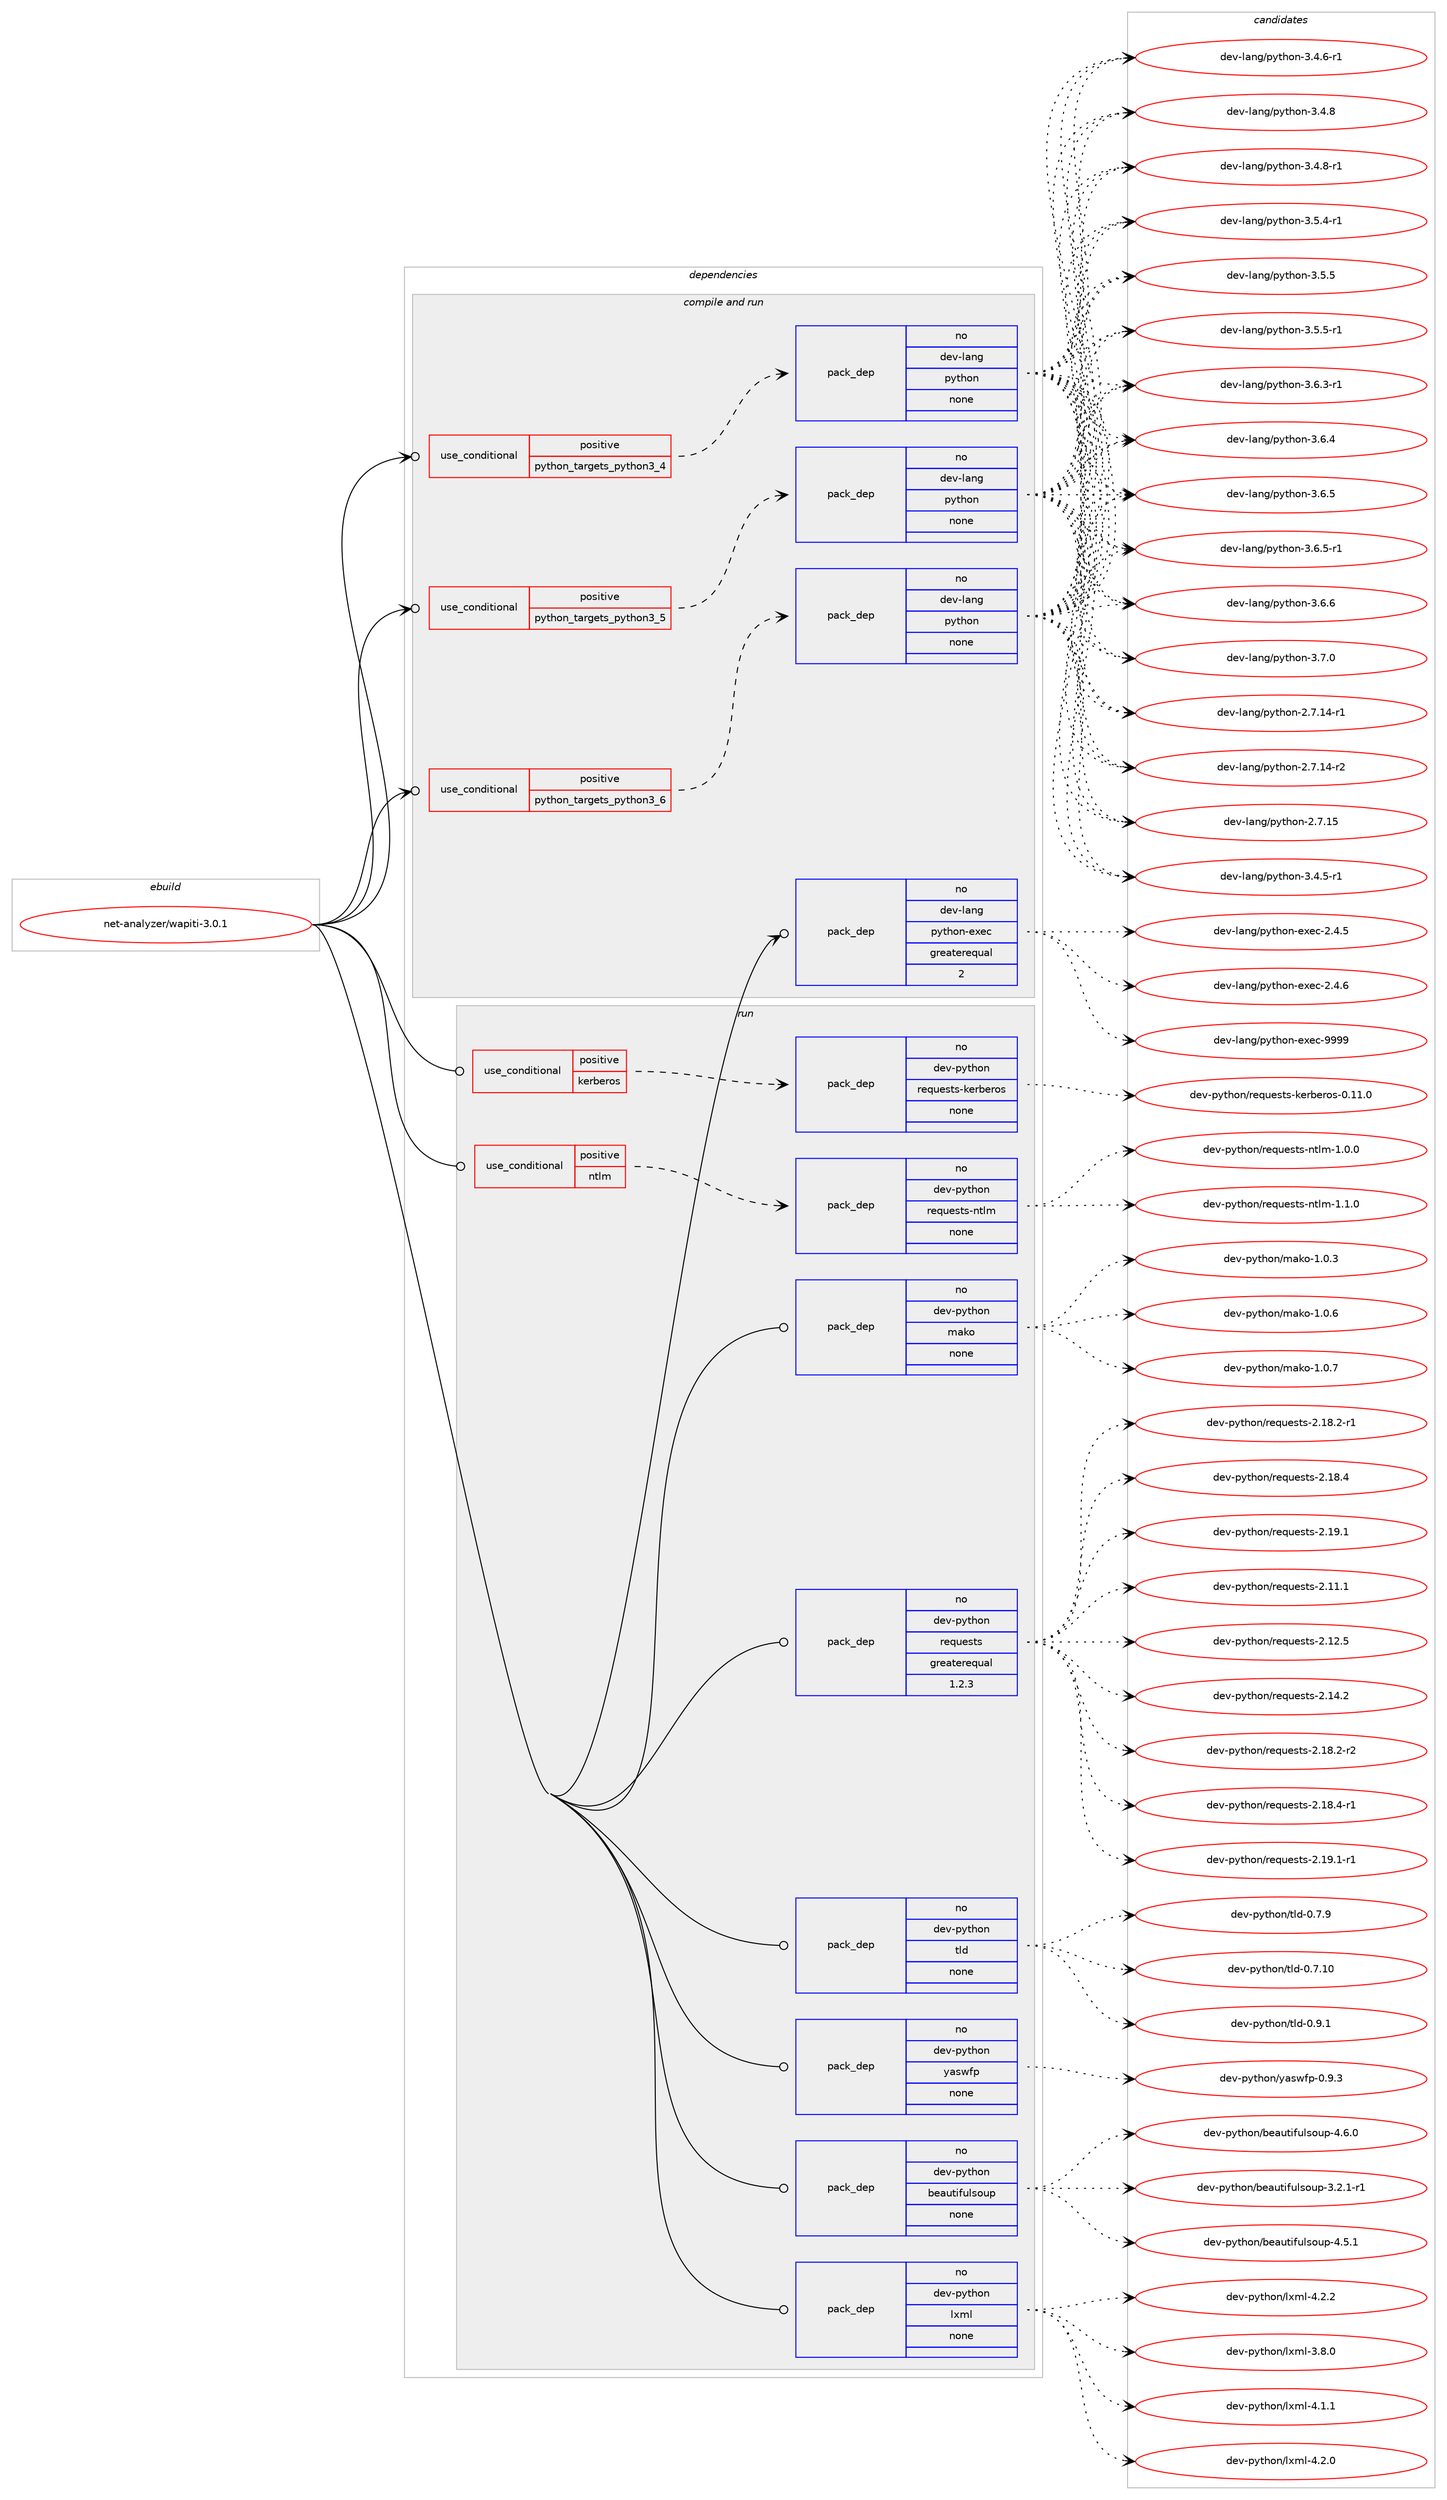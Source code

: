 digraph prolog {

# *************
# Graph options
# *************

newrank=true;
concentrate=true;
compound=true;
graph [rankdir=LR,fontname=Helvetica,fontsize=10,ranksep=1.5];#, ranksep=2.5, nodesep=0.2];
edge  [arrowhead=vee];
node  [fontname=Helvetica,fontsize=10];

# **********
# The ebuild
# **********

subgraph cluster_leftcol {
color=gray;
rank=same;
label=<<i>ebuild</i>>;
id [label="net-analyzer/wapiti-3.0.1", color=red, width=4, href="../net-analyzer/wapiti-3.0.1.svg"];
}

# ****************
# The dependencies
# ****************

subgraph cluster_midcol {
color=gray;
label=<<i>dependencies</i>>;
subgraph cluster_compile {
fillcolor="#eeeeee";
style=filled;
label=<<i>compile</i>>;
}
subgraph cluster_compileandrun {
fillcolor="#eeeeee";
style=filled;
label=<<i>compile and run</i>>;
subgraph cond35 {
dependency121 [label=<<TABLE BORDER="0" CELLBORDER="1" CELLSPACING="0" CELLPADDING="4"><TR><TD ROWSPAN="3" CELLPADDING="10">use_conditional</TD></TR><TR><TD>positive</TD></TR><TR><TD>python_targets_python3_4</TD></TR></TABLE>>, shape=none, color=red];
subgraph pack80 {
dependency122 [label=<<TABLE BORDER="0" CELLBORDER="1" CELLSPACING="0" CELLPADDING="4" WIDTH="220"><TR><TD ROWSPAN="6" CELLPADDING="30">pack_dep</TD></TR><TR><TD WIDTH="110">no</TD></TR><TR><TD>dev-lang</TD></TR><TR><TD>python</TD></TR><TR><TD>none</TD></TR><TR><TD></TD></TR></TABLE>>, shape=none, color=blue];
}
dependency121:e -> dependency122:w [weight=20,style="dashed",arrowhead="vee"];
}
id:e -> dependency121:w [weight=20,style="solid",arrowhead="odotvee"];
subgraph cond36 {
dependency123 [label=<<TABLE BORDER="0" CELLBORDER="1" CELLSPACING="0" CELLPADDING="4"><TR><TD ROWSPAN="3" CELLPADDING="10">use_conditional</TD></TR><TR><TD>positive</TD></TR><TR><TD>python_targets_python3_5</TD></TR></TABLE>>, shape=none, color=red];
subgraph pack81 {
dependency124 [label=<<TABLE BORDER="0" CELLBORDER="1" CELLSPACING="0" CELLPADDING="4" WIDTH="220"><TR><TD ROWSPAN="6" CELLPADDING="30">pack_dep</TD></TR><TR><TD WIDTH="110">no</TD></TR><TR><TD>dev-lang</TD></TR><TR><TD>python</TD></TR><TR><TD>none</TD></TR><TR><TD></TD></TR></TABLE>>, shape=none, color=blue];
}
dependency123:e -> dependency124:w [weight=20,style="dashed",arrowhead="vee"];
}
id:e -> dependency123:w [weight=20,style="solid",arrowhead="odotvee"];
subgraph cond37 {
dependency125 [label=<<TABLE BORDER="0" CELLBORDER="1" CELLSPACING="0" CELLPADDING="4"><TR><TD ROWSPAN="3" CELLPADDING="10">use_conditional</TD></TR><TR><TD>positive</TD></TR><TR><TD>python_targets_python3_6</TD></TR></TABLE>>, shape=none, color=red];
subgraph pack82 {
dependency126 [label=<<TABLE BORDER="0" CELLBORDER="1" CELLSPACING="0" CELLPADDING="4" WIDTH="220"><TR><TD ROWSPAN="6" CELLPADDING="30">pack_dep</TD></TR><TR><TD WIDTH="110">no</TD></TR><TR><TD>dev-lang</TD></TR><TR><TD>python</TD></TR><TR><TD>none</TD></TR><TR><TD></TD></TR></TABLE>>, shape=none, color=blue];
}
dependency125:e -> dependency126:w [weight=20,style="dashed",arrowhead="vee"];
}
id:e -> dependency125:w [weight=20,style="solid",arrowhead="odotvee"];
subgraph pack83 {
dependency127 [label=<<TABLE BORDER="0" CELLBORDER="1" CELLSPACING="0" CELLPADDING="4" WIDTH="220"><TR><TD ROWSPAN="6" CELLPADDING="30">pack_dep</TD></TR><TR><TD WIDTH="110">no</TD></TR><TR><TD>dev-lang</TD></TR><TR><TD>python-exec</TD></TR><TR><TD>greaterequal</TD></TR><TR><TD>2</TD></TR></TABLE>>, shape=none, color=blue];
}
id:e -> dependency127:w [weight=20,style="solid",arrowhead="odotvee"];
}
subgraph cluster_run {
fillcolor="#eeeeee";
style=filled;
label=<<i>run</i>>;
subgraph cond38 {
dependency128 [label=<<TABLE BORDER="0" CELLBORDER="1" CELLSPACING="0" CELLPADDING="4"><TR><TD ROWSPAN="3" CELLPADDING="10">use_conditional</TD></TR><TR><TD>positive</TD></TR><TR><TD>kerberos</TD></TR></TABLE>>, shape=none, color=red];
subgraph pack84 {
dependency129 [label=<<TABLE BORDER="0" CELLBORDER="1" CELLSPACING="0" CELLPADDING="4" WIDTH="220"><TR><TD ROWSPAN="6" CELLPADDING="30">pack_dep</TD></TR><TR><TD WIDTH="110">no</TD></TR><TR><TD>dev-python</TD></TR><TR><TD>requests-kerberos</TD></TR><TR><TD>none</TD></TR><TR><TD></TD></TR></TABLE>>, shape=none, color=blue];
}
dependency128:e -> dependency129:w [weight=20,style="dashed",arrowhead="vee"];
}
id:e -> dependency128:w [weight=20,style="solid",arrowhead="odot"];
subgraph cond39 {
dependency130 [label=<<TABLE BORDER="0" CELLBORDER="1" CELLSPACING="0" CELLPADDING="4"><TR><TD ROWSPAN="3" CELLPADDING="10">use_conditional</TD></TR><TR><TD>positive</TD></TR><TR><TD>ntlm</TD></TR></TABLE>>, shape=none, color=red];
subgraph pack85 {
dependency131 [label=<<TABLE BORDER="0" CELLBORDER="1" CELLSPACING="0" CELLPADDING="4" WIDTH="220"><TR><TD ROWSPAN="6" CELLPADDING="30">pack_dep</TD></TR><TR><TD WIDTH="110">no</TD></TR><TR><TD>dev-python</TD></TR><TR><TD>requests-ntlm</TD></TR><TR><TD>none</TD></TR><TR><TD></TD></TR></TABLE>>, shape=none, color=blue];
}
dependency130:e -> dependency131:w [weight=20,style="dashed",arrowhead="vee"];
}
id:e -> dependency130:w [weight=20,style="solid",arrowhead="odot"];
subgraph pack86 {
dependency132 [label=<<TABLE BORDER="0" CELLBORDER="1" CELLSPACING="0" CELLPADDING="4" WIDTH="220"><TR><TD ROWSPAN="6" CELLPADDING="30">pack_dep</TD></TR><TR><TD WIDTH="110">no</TD></TR><TR><TD>dev-python</TD></TR><TR><TD>beautifulsoup</TD></TR><TR><TD>none</TD></TR><TR><TD></TD></TR></TABLE>>, shape=none, color=blue];
}
id:e -> dependency132:w [weight=20,style="solid",arrowhead="odot"];
subgraph pack87 {
dependency133 [label=<<TABLE BORDER="0" CELLBORDER="1" CELLSPACING="0" CELLPADDING="4" WIDTH="220"><TR><TD ROWSPAN="6" CELLPADDING="30">pack_dep</TD></TR><TR><TD WIDTH="110">no</TD></TR><TR><TD>dev-python</TD></TR><TR><TD>lxml</TD></TR><TR><TD>none</TD></TR><TR><TD></TD></TR></TABLE>>, shape=none, color=blue];
}
id:e -> dependency133:w [weight=20,style="solid",arrowhead="odot"];
subgraph pack88 {
dependency134 [label=<<TABLE BORDER="0" CELLBORDER="1" CELLSPACING="0" CELLPADDING="4" WIDTH="220"><TR><TD ROWSPAN="6" CELLPADDING="30">pack_dep</TD></TR><TR><TD WIDTH="110">no</TD></TR><TR><TD>dev-python</TD></TR><TR><TD>mako</TD></TR><TR><TD>none</TD></TR><TR><TD></TD></TR></TABLE>>, shape=none, color=blue];
}
id:e -> dependency134:w [weight=20,style="solid",arrowhead="odot"];
subgraph pack89 {
dependency135 [label=<<TABLE BORDER="0" CELLBORDER="1" CELLSPACING="0" CELLPADDING="4" WIDTH="220"><TR><TD ROWSPAN="6" CELLPADDING="30">pack_dep</TD></TR><TR><TD WIDTH="110">no</TD></TR><TR><TD>dev-python</TD></TR><TR><TD>requests</TD></TR><TR><TD>greaterequal</TD></TR><TR><TD>1.2.3</TD></TR></TABLE>>, shape=none, color=blue];
}
id:e -> dependency135:w [weight=20,style="solid",arrowhead="odot"];
subgraph pack90 {
dependency136 [label=<<TABLE BORDER="0" CELLBORDER="1" CELLSPACING="0" CELLPADDING="4" WIDTH="220"><TR><TD ROWSPAN="6" CELLPADDING="30">pack_dep</TD></TR><TR><TD WIDTH="110">no</TD></TR><TR><TD>dev-python</TD></TR><TR><TD>tld</TD></TR><TR><TD>none</TD></TR><TR><TD></TD></TR></TABLE>>, shape=none, color=blue];
}
id:e -> dependency136:w [weight=20,style="solid",arrowhead="odot"];
subgraph pack91 {
dependency137 [label=<<TABLE BORDER="0" CELLBORDER="1" CELLSPACING="0" CELLPADDING="4" WIDTH="220"><TR><TD ROWSPAN="6" CELLPADDING="30">pack_dep</TD></TR><TR><TD WIDTH="110">no</TD></TR><TR><TD>dev-python</TD></TR><TR><TD>yaswfp</TD></TR><TR><TD>none</TD></TR><TR><TD></TD></TR></TABLE>>, shape=none, color=blue];
}
id:e -> dependency137:w [weight=20,style="solid",arrowhead="odot"];
}
}

# **************
# The candidates
# **************

subgraph cluster_choices {
rank=same;
color=gray;
label=<<i>candidates</i>>;

subgraph choice80 {
color=black;
nodesep=1;
choice100101118451089711010347112121116104111110455046554649524511449 [label="dev-lang/python-2.7.14-r1", color=red, width=4,href="../dev-lang/python-2.7.14-r1.svg"];
choice100101118451089711010347112121116104111110455046554649524511450 [label="dev-lang/python-2.7.14-r2", color=red, width=4,href="../dev-lang/python-2.7.14-r2.svg"];
choice10010111845108971101034711212111610411111045504655464953 [label="dev-lang/python-2.7.15", color=red, width=4,href="../dev-lang/python-2.7.15.svg"];
choice1001011184510897110103471121211161041111104551465246534511449 [label="dev-lang/python-3.4.5-r1", color=red, width=4,href="../dev-lang/python-3.4.5-r1.svg"];
choice1001011184510897110103471121211161041111104551465246544511449 [label="dev-lang/python-3.4.6-r1", color=red, width=4,href="../dev-lang/python-3.4.6-r1.svg"];
choice100101118451089711010347112121116104111110455146524656 [label="dev-lang/python-3.4.8", color=red, width=4,href="../dev-lang/python-3.4.8.svg"];
choice1001011184510897110103471121211161041111104551465246564511449 [label="dev-lang/python-3.4.8-r1", color=red, width=4,href="../dev-lang/python-3.4.8-r1.svg"];
choice1001011184510897110103471121211161041111104551465346524511449 [label="dev-lang/python-3.5.4-r1", color=red, width=4,href="../dev-lang/python-3.5.4-r1.svg"];
choice100101118451089711010347112121116104111110455146534653 [label="dev-lang/python-3.5.5", color=red, width=4,href="../dev-lang/python-3.5.5.svg"];
choice1001011184510897110103471121211161041111104551465346534511449 [label="dev-lang/python-3.5.5-r1", color=red, width=4,href="../dev-lang/python-3.5.5-r1.svg"];
choice1001011184510897110103471121211161041111104551465446514511449 [label="dev-lang/python-3.6.3-r1", color=red, width=4,href="../dev-lang/python-3.6.3-r1.svg"];
choice100101118451089711010347112121116104111110455146544652 [label="dev-lang/python-3.6.4", color=red, width=4,href="../dev-lang/python-3.6.4.svg"];
choice100101118451089711010347112121116104111110455146544653 [label="dev-lang/python-3.6.5", color=red, width=4,href="../dev-lang/python-3.6.5.svg"];
choice1001011184510897110103471121211161041111104551465446534511449 [label="dev-lang/python-3.6.5-r1", color=red, width=4,href="../dev-lang/python-3.6.5-r1.svg"];
choice100101118451089711010347112121116104111110455146544654 [label="dev-lang/python-3.6.6", color=red, width=4,href="../dev-lang/python-3.6.6.svg"];
choice100101118451089711010347112121116104111110455146554648 [label="dev-lang/python-3.7.0", color=red, width=4,href="../dev-lang/python-3.7.0.svg"];
dependency122:e -> choice100101118451089711010347112121116104111110455046554649524511449:w [style=dotted,weight="100"];
dependency122:e -> choice100101118451089711010347112121116104111110455046554649524511450:w [style=dotted,weight="100"];
dependency122:e -> choice10010111845108971101034711212111610411111045504655464953:w [style=dotted,weight="100"];
dependency122:e -> choice1001011184510897110103471121211161041111104551465246534511449:w [style=dotted,weight="100"];
dependency122:e -> choice1001011184510897110103471121211161041111104551465246544511449:w [style=dotted,weight="100"];
dependency122:e -> choice100101118451089711010347112121116104111110455146524656:w [style=dotted,weight="100"];
dependency122:e -> choice1001011184510897110103471121211161041111104551465246564511449:w [style=dotted,weight="100"];
dependency122:e -> choice1001011184510897110103471121211161041111104551465346524511449:w [style=dotted,weight="100"];
dependency122:e -> choice100101118451089711010347112121116104111110455146534653:w [style=dotted,weight="100"];
dependency122:e -> choice1001011184510897110103471121211161041111104551465346534511449:w [style=dotted,weight="100"];
dependency122:e -> choice1001011184510897110103471121211161041111104551465446514511449:w [style=dotted,weight="100"];
dependency122:e -> choice100101118451089711010347112121116104111110455146544652:w [style=dotted,weight="100"];
dependency122:e -> choice100101118451089711010347112121116104111110455146544653:w [style=dotted,weight="100"];
dependency122:e -> choice1001011184510897110103471121211161041111104551465446534511449:w [style=dotted,weight="100"];
dependency122:e -> choice100101118451089711010347112121116104111110455146544654:w [style=dotted,weight="100"];
dependency122:e -> choice100101118451089711010347112121116104111110455146554648:w [style=dotted,weight="100"];
}
subgraph choice81 {
color=black;
nodesep=1;
choice100101118451089711010347112121116104111110455046554649524511449 [label="dev-lang/python-2.7.14-r1", color=red, width=4,href="../dev-lang/python-2.7.14-r1.svg"];
choice100101118451089711010347112121116104111110455046554649524511450 [label="dev-lang/python-2.7.14-r2", color=red, width=4,href="../dev-lang/python-2.7.14-r2.svg"];
choice10010111845108971101034711212111610411111045504655464953 [label="dev-lang/python-2.7.15", color=red, width=4,href="../dev-lang/python-2.7.15.svg"];
choice1001011184510897110103471121211161041111104551465246534511449 [label="dev-lang/python-3.4.5-r1", color=red, width=4,href="../dev-lang/python-3.4.5-r1.svg"];
choice1001011184510897110103471121211161041111104551465246544511449 [label="dev-lang/python-3.4.6-r1", color=red, width=4,href="../dev-lang/python-3.4.6-r1.svg"];
choice100101118451089711010347112121116104111110455146524656 [label="dev-lang/python-3.4.8", color=red, width=4,href="../dev-lang/python-3.4.8.svg"];
choice1001011184510897110103471121211161041111104551465246564511449 [label="dev-lang/python-3.4.8-r1", color=red, width=4,href="../dev-lang/python-3.4.8-r1.svg"];
choice1001011184510897110103471121211161041111104551465346524511449 [label="dev-lang/python-3.5.4-r1", color=red, width=4,href="../dev-lang/python-3.5.4-r1.svg"];
choice100101118451089711010347112121116104111110455146534653 [label="dev-lang/python-3.5.5", color=red, width=4,href="../dev-lang/python-3.5.5.svg"];
choice1001011184510897110103471121211161041111104551465346534511449 [label="dev-lang/python-3.5.5-r1", color=red, width=4,href="../dev-lang/python-3.5.5-r1.svg"];
choice1001011184510897110103471121211161041111104551465446514511449 [label="dev-lang/python-3.6.3-r1", color=red, width=4,href="../dev-lang/python-3.6.3-r1.svg"];
choice100101118451089711010347112121116104111110455146544652 [label="dev-lang/python-3.6.4", color=red, width=4,href="../dev-lang/python-3.6.4.svg"];
choice100101118451089711010347112121116104111110455146544653 [label="dev-lang/python-3.6.5", color=red, width=4,href="../dev-lang/python-3.6.5.svg"];
choice1001011184510897110103471121211161041111104551465446534511449 [label="dev-lang/python-3.6.5-r1", color=red, width=4,href="../dev-lang/python-3.6.5-r1.svg"];
choice100101118451089711010347112121116104111110455146544654 [label="dev-lang/python-3.6.6", color=red, width=4,href="../dev-lang/python-3.6.6.svg"];
choice100101118451089711010347112121116104111110455146554648 [label="dev-lang/python-3.7.0", color=red, width=4,href="../dev-lang/python-3.7.0.svg"];
dependency124:e -> choice100101118451089711010347112121116104111110455046554649524511449:w [style=dotted,weight="100"];
dependency124:e -> choice100101118451089711010347112121116104111110455046554649524511450:w [style=dotted,weight="100"];
dependency124:e -> choice10010111845108971101034711212111610411111045504655464953:w [style=dotted,weight="100"];
dependency124:e -> choice1001011184510897110103471121211161041111104551465246534511449:w [style=dotted,weight="100"];
dependency124:e -> choice1001011184510897110103471121211161041111104551465246544511449:w [style=dotted,weight="100"];
dependency124:e -> choice100101118451089711010347112121116104111110455146524656:w [style=dotted,weight="100"];
dependency124:e -> choice1001011184510897110103471121211161041111104551465246564511449:w [style=dotted,weight="100"];
dependency124:e -> choice1001011184510897110103471121211161041111104551465346524511449:w [style=dotted,weight="100"];
dependency124:e -> choice100101118451089711010347112121116104111110455146534653:w [style=dotted,weight="100"];
dependency124:e -> choice1001011184510897110103471121211161041111104551465346534511449:w [style=dotted,weight="100"];
dependency124:e -> choice1001011184510897110103471121211161041111104551465446514511449:w [style=dotted,weight="100"];
dependency124:e -> choice100101118451089711010347112121116104111110455146544652:w [style=dotted,weight="100"];
dependency124:e -> choice100101118451089711010347112121116104111110455146544653:w [style=dotted,weight="100"];
dependency124:e -> choice1001011184510897110103471121211161041111104551465446534511449:w [style=dotted,weight="100"];
dependency124:e -> choice100101118451089711010347112121116104111110455146544654:w [style=dotted,weight="100"];
dependency124:e -> choice100101118451089711010347112121116104111110455146554648:w [style=dotted,weight="100"];
}
subgraph choice82 {
color=black;
nodesep=1;
choice100101118451089711010347112121116104111110455046554649524511449 [label="dev-lang/python-2.7.14-r1", color=red, width=4,href="../dev-lang/python-2.7.14-r1.svg"];
choice100101118451089711010347112121116104111110455046554649524511450 [label="dev-lang/python-2.7.14-r2", color=red, width=4,href="../dev-lang/python-2.7.14-r2.svg"];
choice10010111845108971101034711212111610411111045504655464953 [label="dev-lang/python-2.7.15", color=red, width=4,href="../dev-lang/python-2.7.15.svg"];
choice1001011184510897110103471121211161041111104551465246534511449 [label="dev-lang/python-3.4.5-r1", color=red, width=4,href="../dev-lang/python-3.4.5-r1.svg"];
choice1001011184510897110103471121211161041111104551465246544511449 [label="dev-lang/python-3.4.6-r1", color=red, width=4,href="../dev-lang/python-3.4.6-r1.svg"];
choice100101118451089711010347112121116104111110455146524656 [label="dev-lang/python-3.4.8", color=red, width=4,href="../dev-lang/python-3.4.8.svg"];
choice1001011184510897110103471121211161041111104551465246564511449 [label="dev-lang/python-3.4.8-r1", color=red, width=4,href="../dev-lang/python-3.4.8-r1.svg"];
choice1001011184510897110103471121211161041111104551465346524511449 [label="dev-lang/python-3.5.4-r1", color=red, width=4,href="../dev-lang/python-3.5.4-r1.svg"];
choice100101118451089711010347112121116104111110455146534653 [label="dev-lang/python-3.5.5", color=red, width=4,href="../dev-lang/python-3.5.5.svg"];
choice1001011184510897110103471121211161041111104551465346534511449 [label="dev-lang/python-3.5.5-r1", color=red, width=4,href="../dev-lang/python-3.5.5-r1.svg"];
choice1001011184510897110103471121211161041111104551465446514511449 [label="dev-lang/python-3.6.3-r1", color=red, width=4,href="../dev-lang/python-3.6.3-r1.svg"];
choice100101118451089711010347112121116104111110455146544652 [label="dev-lang/python-3.6.4", color=red, width=4,href="../dev-lang/python-3.6.4.svg"];
choice100101118451089711010347112121116104111110455146544653 [label="dev-lang/python-3.6.5", color=red, width=4,href="../dev-lang/python-3.6.5.svg"];
choice1001011184510897110103471121211161041111104551465446534511449 [label="dev-lang/python-3.6.5-r1", color=red, width=4,href="../dev-lang/python-3.6.5-r1.svg"];
choice100101118451089711010347112121116104111110455146544654 [label="dev-lang/python-3.6.6", color=red, width=4,href="../dev-lang/python-3.6.6.svg"];
choice100101118451089711010347112121116104111110455146554648 [label="dev-lang/python-3.7.0", color=red, width=4,href="../dev-lang/python-3.7.0.svg"];
dependency126:e -> choice100101118451089711010347112121116104111110455046554649524511449:w [style=dotted,weight="100"];
dependency126:e -> choice100101118451089711010347112121116104111110455046554649524511450:w [style=dotted,weight="100"];
dependency126:e -> choice10010111845108971101034711212111610411111045504655464953:w [style=dotted,weight="100"];
dependency126:e -> choice1001011184510897110103471121211161041111104551465246534511449:w [style=dotted,weight="100"];
dependency126:e -> choice1001011184510897110103471121211161041111104551465246544511449:w [style=dotted,weight="100"];
dependency126:e -> choice100101118451089711010347112121116104111110455146524656:w [style=dotted,weight="100"];
dependency126:e -> choice1001011184510897110103471121211161041111104551465246564511449:w [style=dotted,weight="100"];
dependency126:e -> choice1001011184510897110103471121211161041111104551465346524511449:w [style=dotted,weight="100"];
dependency126:e -> choice100101118451089711010347112121116104111110455146534653:w [style=dotted,weight="100"];
dependency126:e -> choice1001011184510897110103471121211161041111104551465346534511449:w [style=dotted,weight="100"];
dependency126:e -> choice1001011184510897110103471121211161041111104551465446514511449:w [style=dotted,weight="100"];
dependency126:e -> choice100101118451089711010347112121116104111110455146544652:w [style=dotted,weight="100"];
dependency126:e -> choice100101118451089711010347112121116104111110455146544653:w [style=dotted,weight="100"];
dependency126:e -> choice1001011184510897110103471121211161041111104551465446534511449:w [style=dotted,weight="100"];
dependency126:e -> choice100101118451089711010347112121116104111110455146544654:w [style=dotted,weight="100"];
dependency126:e -> choice100101118451089711010347112121116104111110455146554648:w [style=dotted,weight="100"];
}
subgraph choice83 {
color=black;
nodesep=1;
choice1001011184510897110103471121211161041111104510112010199455046524653 [label="dev-lang/python-exec-2.4.5", color=red, width=4,href="../dev-lang/python-exec-2.4.5.svg"];
choice1001011184510897110103471121211161041111104510112010199455046524654 [label="dev-lang/python-exec-2.4.6", color=red, width=4,href="../dev-lang/python-exec-2.4.6.svg"];
choice10010111845108971101034711212111610411111045101120101994557575757 [label="dev-lang/python-exec-9999", color=red, width=4,href="../dev-lang/python-exec-9999.svg"];
dependency127:e -> choice1001011184510897110103471121211161041111104510112010199455046524653:w [style=dotted,weight="100"];
dependency127:e -> choice1001011184510897110103471121211161041111104510112010199455046524654:w [style=dotted,weight="100"];
dependency127:e -> choice10010111845108971101034711212111610411111045101120101994557575757:w [style=dotted,weight="100"];
}
subgraph choice84 {
color=black;
nodesep=1;
choice1001011184511212111610411111047114101113117101115116115451071011149810111411111545484649494648 [label="dev-python/requests-kerberos-0.11.0", color=red, width=4,href="../dev-python/requests-kerberos-0.11.0.svg"];
dependency129:e -> choice1001011184511212111610411111047114101113117101115116115451071011149810111411111545484649494648:w [style=dotted,weight="100"];
}
subgraph choice85 {
color=black;
nodesep=1;
choice100101118451121211161041111104711410111311710111511611545110116108109454946484648 [label="dev-python/requests-ntlm-1.0.0", color=red, width=4,href="../dev-python/requests-ntlm-1.0.0.svg"];
choice100101118451121211161041111104711410111311710111511611545110116108109454946494648 [label="dev-python/requests-ntlm-1.1.0", color=red, width=4,href="../dev-python/requests-ntlm-1.1.0.svg"];
dependency131:e -> choice100101118451121211161041111104711410111311710111511611545110116108109454946484648:w [style=dotted,weight="100"];
dependency131:e -> choice100101118451121211161041111104711410111311710111511611545110116108109454946494648:w [style=dotted,weight="100"];
}
subgraph choice86 {
color=black;
nodesep=1;
choice100101118451121211161041111104798101971171161051021171081151111171124551465046494511449 [label="dev-python/beautifulsoup-3.2.1-r1", color=red, width=4,href="../dev-python/beautifulsoup-3.2.1-r1.svg"];
choice10010111845112121116104111110479810197117116105102117108115111117112455246534649 [label="dev-python/beautifulsoup-4.5.1", color=red, width=4,href="../dev-python/beautifulsoup-4.5.1.svg"];
choice10010111845112121116104111110479810197117116105102117108115111117112455246544648 [label="dev-python/beautifulsoup-4.6.0", color=red, width=4,href="../dev-python/beautifulsoup-4.6.0.svg"];
dependency132:e -> choice100101118451121211161041111104798101971171161051021171081151111171124551465046494511449:w [style=dotted,weight="100"];
dependency132:e -> choice10010111845112121116104111110479810197117116105102117108115111117112455246534649:w [style=dotted,weight="100"];
dependency132:e -> choice10010111845112121116104111110479810197117116105102117108115111117112455246544648:w [style=dotted,weight="100"];
}
subgraph choice87 {
color=black;
nodesep=1;
choice1001011184511212111610411111047108120109108455146564648 [label="dev-python/lxml-3.8.0", color=red, width=4,href="../dev-python/lxml-3.8.0.svg"];
choice1001011184511212111610411111047108120109108455246494649 [label="dev-python/lxml-4.1.1", color=red, width=4,href="../dev-python/lxml-4.1.1.svg"];
choice1001011184511212111610411111047108120109108455246504648 [label="dev-python/lxml-4.2.0", color=red, width=4,href="../dev-python/lxml-4.2.0.svg"];
choice1001011184511212111610411111047108120109108455246504650 [label="dev-python/lxml-4.2.2", color=red, width=4,href="../dev-python/lxml-4.2.2.svg"];
dependency133:e -> choice1001011184511212111610411111047108120109108455146564648:w [style=dotted,weight="100"];
dependency133:e -> choice1001011184511212111610411111047108120109108455246494649:w [style=dotted,weight="100"];
dependency133:e -> choice1001011184511212111610411111047108120109108455246504648:w [style=dotted,weight="100"];
dependency133:e -> choice1001011184511212111610411111047108120109108455246504650:w [style=dotted,weight="100"];
}
subgraph choice88 {
color=black;
nodesep=1;
choice100101118451121211161041111104710997107111454946484651 [label="dev-python/mako-1.0.3", color=red, width=4,href="../dev-python/mako-1.0.3.svg"];
choice100101118451121211161041111104710997107111454946484654 [label="dev-python/mako-1.0.6", color=red, width=4,href="../dev-python/mako-1.0.6.svg"];
choice100101118451121211161041111104710997107111454946484655 [label="dev-python/mako-1.0.7", color=red, width=4,href="../dev-python/mako-1.0.7.svg"];
dependency134:e -> choice100101118451121211161041111104710997107111454946484651:w [style=dotted,weight="100"];
dependency134:e -> choice100101118451121211161041111104710997107111454946484654:w [style=dotted,weight="100"];
dependency134:e -> choice100101118451121211161041111104710997107111454946484655:w [style=dotted,weight="100"];
}
subgraph choice89 {
color=black;
nodesep=1;
choice1001011184511212111610411111047114101113117101115116115455046495646504511449 [label="dev-python/requests-2.18.2-r1", color=red, width=4,href="../dev-python/requests-2.18.2-r1.svg"];
choice100101118451121211161041111104711410111311710111511611545504649564652 [label="dev-python/requests-2.18.4", color=red, width=4,href="../dev-python/requests-2.18.4.svg"];
choice100101118451121211161041111104711410111311710111511611545504649574649 [label="dev-python/requests-2.19.1", color=red, width=4,href="../dev-python/requests-2.19.1.svg"];
choice100101118451121211161041111104711410111311710111511611545504649494649 [label="dev-python/requests-2.11.1", color=red, width=4,href="../dev-python/requests-2.11.1.svg"];
choice100101118451121211161041111104711410111311710111511611545504649504653 [label="dev-python/requests-2.12.5", color=red, width=4,href="../dev-python/requests-2.12.5.svg"];
choice100101118451121211161041111104711410111311710111511611545504649524650 [label="dev-python/requests-2.14.2", color=red, width=4,href="../dev-python/requests-2.14.2.svg"];
choice1001011184511212111610411111047114101113117101115116115455046495646504511450 [label="dev-python/requests-2.18.2-r2", color=red, width=4,href="../dev-python/requests-2.18.2-r2.svg"];
choice1001011184511212111610411111047114101113117101115116115455046495646524511449 [label="dev-python/requests-2.18.4-r1", color=red, width=4,href="../dev-python/requests-2.18.4-r1.svg"];
choice1001011184511212111610411111047114101113117101115116115455046495746494511449 [label="dev-python/requests-2.19.1-r1", color=red, width=4,href="../dev-python/requests-2.19.1-r1.svg"];
dependency135:e -> choice1001011184511212111610411111047114101113117101115116115455046495646504511449:w [style=dotted,weight="100"];
dependency135:e -> choice100101118451121211161041111104711410111311710111511611545504649564652:w [style=dotted,weight="100"];
dependency135:e -> choice100101118451121211161041111104711410111311710111511611545504649574649:w [style=dotted,weight="100"];
dependency135:e -> choice100101118451121211161041111104711410111311710111511611545504649494649:w [style=dotted,weight="100"];
dependency135:e -> choice100101118451121211161041111104711410111311710111511611545504649504653:w [style=dotted,weight="100"];
dependency135:e -> choice100101118451121211161041111104711410111311710111511611545504649524650:w [style=dotted,weight="100"];
dependency135:e -> choice1001011184511212111610411111047114101113117101115116115455046495646504511450:w [style=dotted,weight="100"];
dependency135:e -> choice1001011184511212111610411111047114101113117101115116115455046495646524511449:w [style=dotted,weight="100"];
dependency135:e -> choice1001011184511212111610411111047114101113117101115116115455046495746494511449:w [style=dotted,weight="100"];
}
subgraph choice90 {
color=black;
nodesep=1;
choice1001011184511212111610411111047116108100454846554657 [label="dev-python/tld-0.7.9", color=red, width=4,href="../dev-python/tld-0.7.9.svg"];
choice100101118451121211161041111104711610810045484655464948 [label="dev-python/tld-0.7.10", color=red, width=4,href="../dev-python/tld-0.7.10.svg"];
choice1001011184511212111610411111047116108100454846574649 [label="dev-python/tld-0.9.1", color=red, width=4,href="../dev-python/tld-0.9.1.svg"];
dependency136:e -> choice1001011184511212111610411111047116108100454846554657:w [style=dotted,weight="100"];
dependency136:e -> choice100101118451121211161041111104711610810045484655464948:w [style=dotted,weight="100"];
dependency136:e -> choice1001011184511212111610411111047116108100454846574649:w [style=dotted,weight="100"];
}
subgraph choice91 {
color=black;
nodesep=1;
choice100101118451121211161041111104712197115119102112454846574651 [label="dev-python/yaswfp-0.9.3", color=red, width=4,href="../dev-python/yaswfp-0.9.3.svg"];
dependency137:e -> choice100101118451121211161041111104712197115119102112454846574651:w [style=dotted,weight="100"];
}
}

}
